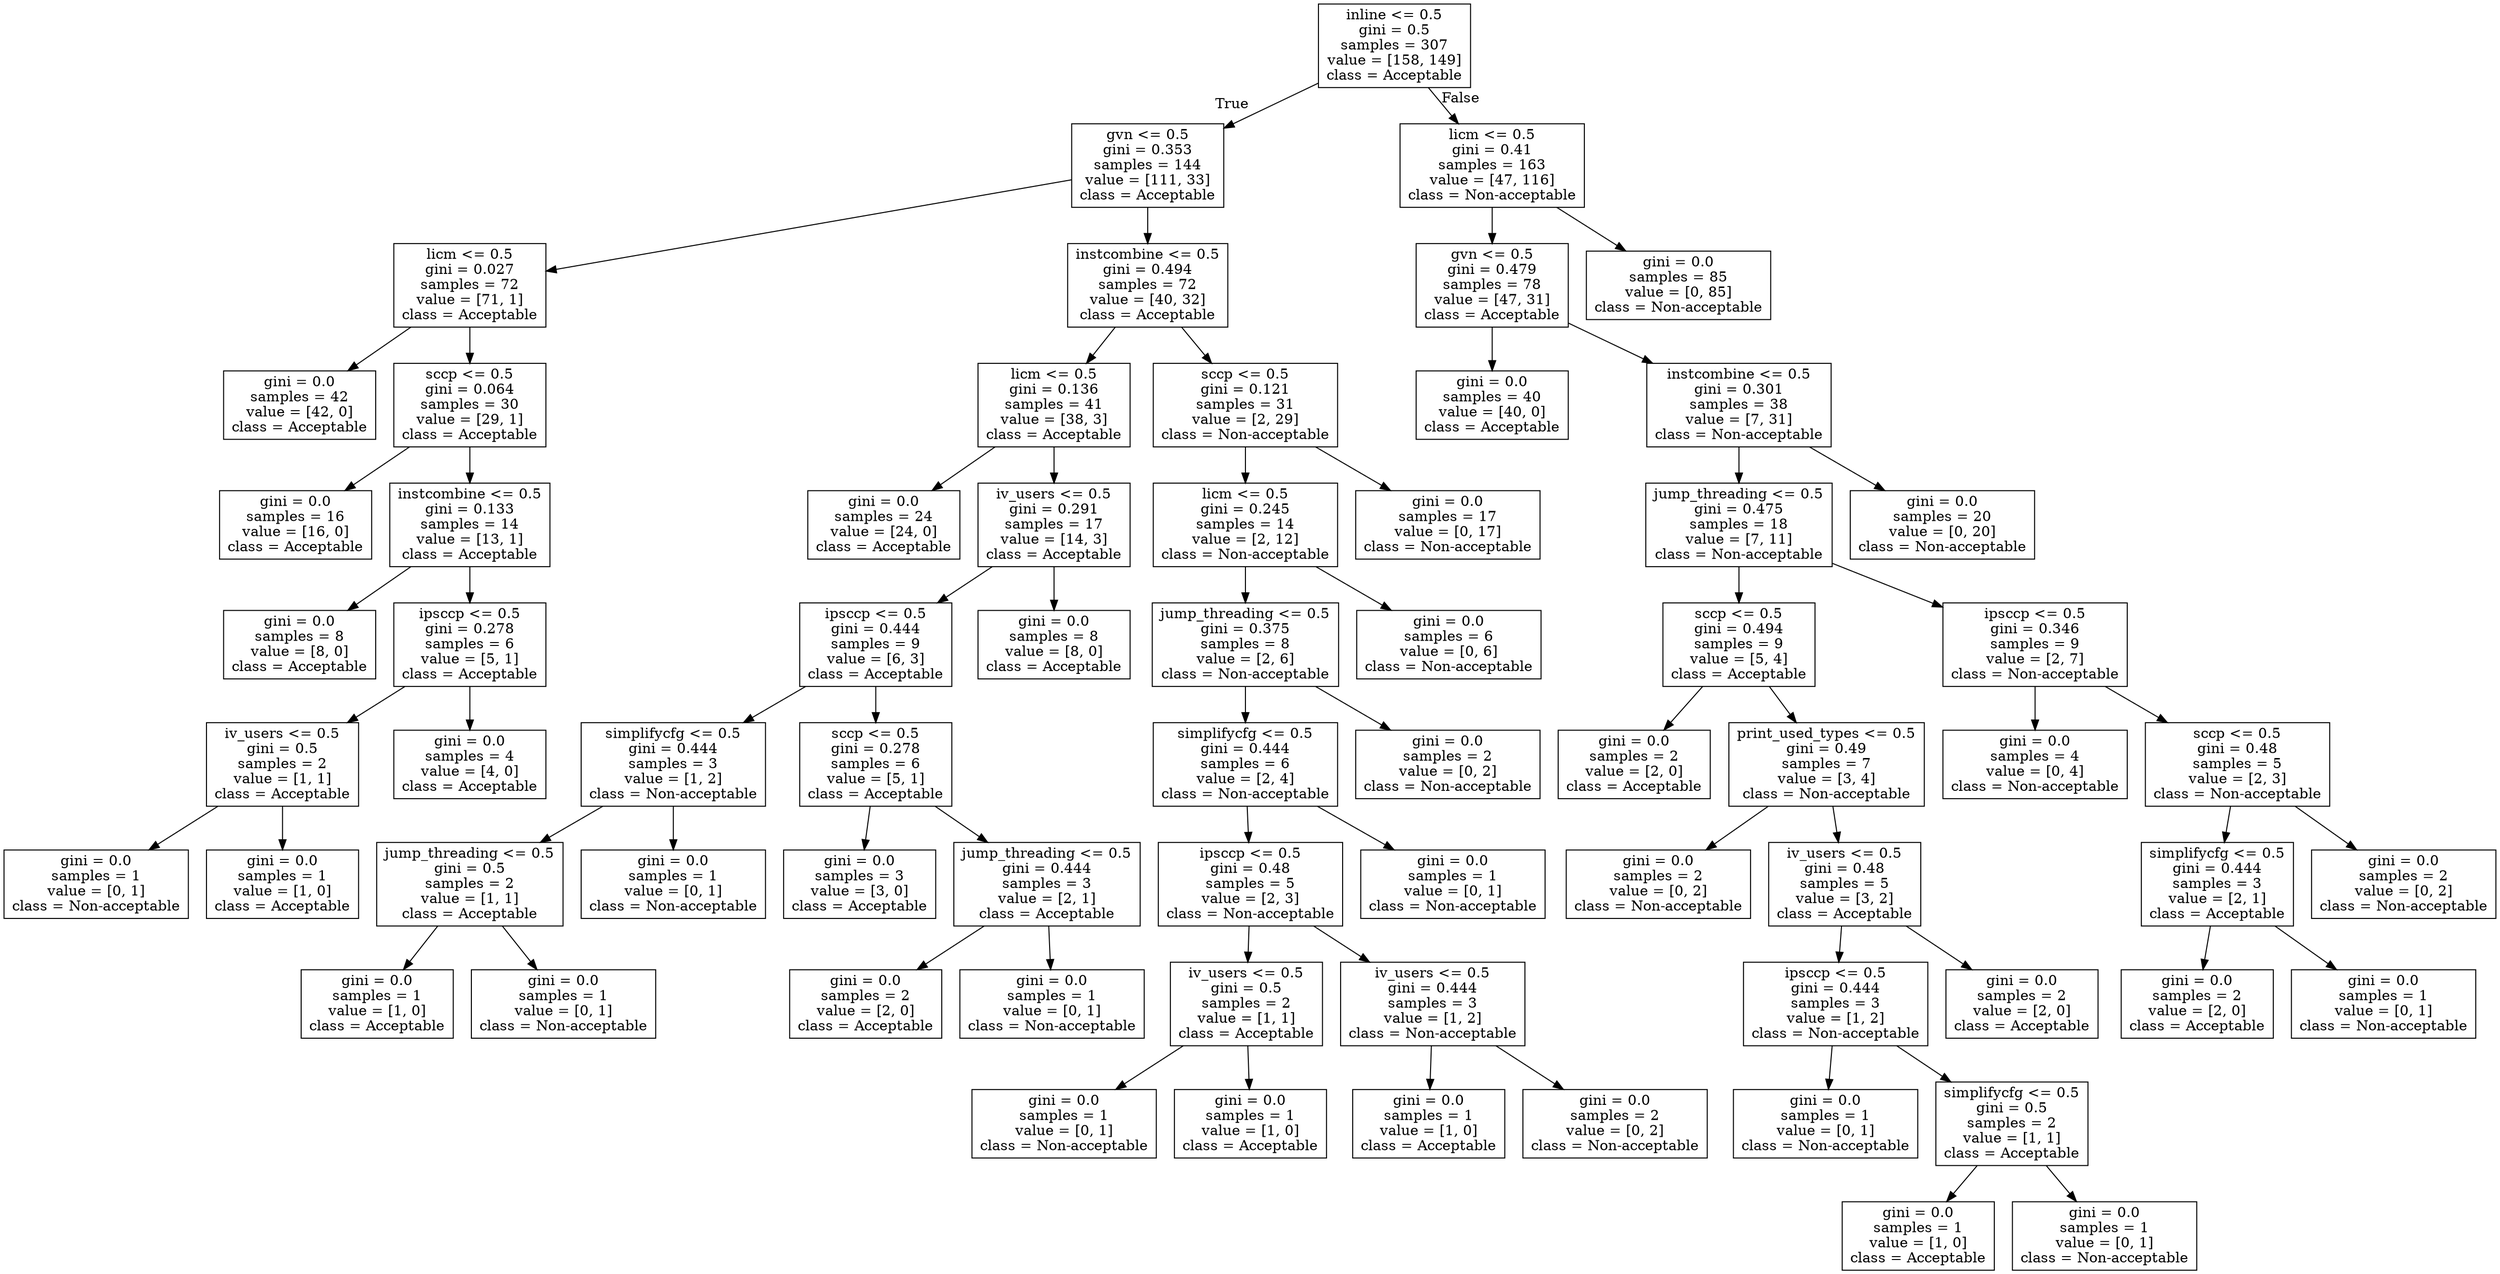 digraph Tree {
node [shape=box] ;
0 [label="inline <= 0.5\ngini = 0.5\nsamples = 307\nvalue = [158, 149]\nclass = Acceptable"] ;
1 [label="gvn <= 0.5\ngini = 0.353\nsamples = 144\nvalue = [111, 33]\nclass = Acceptable"] ;
0 -> 1 [labeldistance=2.5, labelangle=45, headlabel="True"] ;
2 [label="licm <= 0.5\ngini = 0.027\nsamples = 72\nvalue = [71, 1]\nclass = Acceptable"] ;
1 -> 2 ;
3 [label="gini = 0.0\nsamples = 42\nvalue = [42, 0]\nclass = Acceptable"] ;
2 -> 3 ;
4 [label="sccp <= 0.5\ngini = 0.064\nsamples = 30\nvalue = [29, 1]\nclass = Acceptable"] ;
2 -> 4 ;
5 [label="gini = 0.0\nsamples = 16\nvalue = [16, 0]\nclass = Acceptable"] ;
4 -> 5 ;
6 [label="instcombine <= 0.5\ngini = 0.133\nsamples = 14\nvalue = [13, 1]\nclass = Acceptable"] ;
4 -> 6 ;
7 [label="gini = 0.0\nsamples = 8\nvalue = [8, 0]\nclass = Acceptable"] ;
6 -> 7 ;
8 [label="ipsccp <= 0.5\ngini = 0.278\nsamples = 6\nvalue = [5, 1]\nclass = Acceptable"] ;
6 -> 8 ;
9 [label="iv_users <= 0.5\ngini = 0.5\nsamples = 2\nvalue = [1, 1]\nclass = Acceptable"] ;
8 -> 9 ;
10 [label="gini = 0.0\nsamples = 1\nvalue = [0, 1]\nclass = Non-acceptable"] ;
9 -> 10 ;
11 [label="gini = 0.0\nsamples = 1\nvalue = [1, 0]\nclass = Acceptable"] ;
9 -> 11 ;
12 [label="gini = 0.0\nsamples = 4\nvalue = [4, 0]\nclass = Acceptable"] ;
8 -> 12 ;
13 [label="instcombine <= 0.5\ngini = 0.494\nsamples = 72\nvalue = [40, 32]\nclass = Acceptable"] ;
1 -> 13 ;
14 [label="licm <= 0.5\ngini = 0.136\nsamples = 41\nvalue = [38, 3]\nclass = Acceptable"] ;
13 -> 14 ;
15 [label="gini = 0.0\nsamples = 24\nvalue = [24, 0]\nclass = Acceptable"] ;
14 -> 15 ;
16 [label="iv_users <= 0.5\ngini = 0.291\nsamples = 17\nvalue = [14, 3]\nclass = Acceptable"] ;
14 -> 16 ;
17 [label="ipsccp <= 0.5\ngini = 0.444\nsamples = 9\nvalue = [6, 3]\nclass = Acceptable"] ;
16 -> 17 ;
18 [label="simplifycfg <= 0.5\ngini = 0.444\nsamples = 3\nvalue = [1, 2]\nclass = Non-acceptable"] ;
17 -> 18 ;
19 [label="jump_threading <= 0.5\ngini = 0.5\nsamples = 2\nvalue = [1, 1]\nclass = Acceptable"] ;
18 -> 19 ;
20 [label="gini = 0.0\nsamples = 1\nvalue = [1, 0]\nclass = Acceptable"] ;
19 -> 20 ;
21 [label="gini = 0.0\nsamples = 1\nvalue = [0, 1]\nclass = Non-acceptable"] ;
19 -> 21 ;
22 [label="gini = 0.0\nsamples = 1\nvalue = [0, 1]\nclass = Non-acceptable"] ;
18 -> 22 ;
23 [label="sccp <= 0.5\ngini = 0.278\nsamples = 6\nvalue = [5, 1]\nclass = Acceptable"] ;
17 -> 23 ;
24 [label="gini = 0.0\nsamples = 3\nvalue = [3, 0]\nclass = Acceptable"] ;
23 -> 24 ;
25 [label="jump_threading <= 0.5\ngini = 0.444\nsamples = 3\nvalue = [2, 1]\nclass = Acceptable"] ;
23 -> 25 ;
26 [label="gini = 0.0\nsamples = 2\nvalue = [2, 0]\nclass = Acceptable"] ;
25 -> 26 ;
27 [label="gini = 0.0\nsamples = 1\nvalue = [0, 1]\nclass = Non-acceptable"] ;
25 -> 27 ;
28 [label="gini = 0.0\nsamples = 8\nvalue = [8, 0]\nclass = Acceptable"] ;
16 -> 28 ;
29 [label="sccp <= 0.5\ngini = 0.121\nsamples = 31\nvalue = [2, 29]\nclass = Non-acceptable"] ;
13 -> 29 ;
30 [label="licm <= 0.5\ngini = 0.245\nsamples = 14\nvalue = [2, 12]\nclass = Non-acceptable"] ;
29 -> 30 ;
31 [label="jump_threading <= 0.5\ngini = 0.375\nsamples = 8\nvalue = [2, 6]\nclass = Non-acceptable"] ;
30 -> 31 ;
32 [label="simplifycfg <= 0.5\ngini = 0.444\nsamples = 6\nvalue = [2, 4]\nclass = Non-acceptable"] ;
31 -> 32 ;
33 [label="ipsccp <= 0.5\ngini = 0.48\nsamples = 5\nvalue = [2, 3]\nclass = Non-acceptable"] ;
32 -> 33 ;
34 [label="iv_users <= 0.5\ngini = 0.5\nsamples = 2\nvalue = [1, 1]\nclass = Acceptable"] ;
33 -> 34 ;
35 [label="gini = 0.0\nsamples = 1\nvalue = [0, 1]\nclass = Non-acceptable"] ;
34 -> 35 ;
36 [label="gini = 0.0\nsamples = 1\nvalue = [1, 0]\nclass = Acceptable"] ;
34 -> 36 ;
37 [label="iv_users <= 0.5\ngini = 0.444\nsamples = 3\nvalue = [1, 2]\nclass = Non-acceptable"] ;
33 -> 37 ;
38 [label="gini = 0.0\nsamples = 1\nvalue = [1, 0]\nclass = Acceptable"] ;
37 -> 38 ;
39 [label="gini = 0.0\nsamples = 2\nvalue = [0, 2]\nclass = Non-acceptable"] ;
37 -> 39 ;
40 [label="gini = 0.0\nsamples = 1\nvalue = [0, 1]\nclass = Non-acceptable"] ;
32 -> 40 ;
41 [label="gini = 0.0\nsamples = 2\nvalue = [0, 2]\nclass = Non-acceptable"] ;
31 -> 41 ;
42 [label="gini = 0.0\nsamples = 6\nvalue = [0, 6]\nclass = Non-acceptable"] ;
30 -> 42 ;
43 [label="gini = 0.0\nsamples = 17\nvalue = [0, 17]\nclass = Non-acceptable"] ;
29 -> 43 ;
44 [label="licm <= 0.5\ngini = 0.41\nsamples = 163\nvalue = [47, 116]\nclass = Non-acceptable"] ;
0 -> 44 [labeldistance=2.5, labelangle=-45, headlabel="False"] ;
45 [label="gvn <= 0.5\ngini = 0.479\nsamples = 78\nvalue = [47, 31]\nclass = Acceptable"] ;
44 -> 45 ;
46 [label="gini = 0.0\nsamples = 40\nvalue = [40, 0]\nclass = Acceptable"] ;
45 -> 46 ;
47 [label="instcombine <= 0.5\ngini = 0.301\nsamples = 38\nvalue = [7, 31]\nclass = Non-acceptable"] ;
45 -> 47 ;
48 [label="jump_threading <= 0.5\ngini = 0.475\nsamples = 18\nvalue = [7, 11]\nclass = Non-acceptable"] ;
47 -> 48 ;
49 [label="sccp <= 0.5\ngini = 0.494\nsamples = 9\nvalue = [5, 4]\nclass = Acceptable"] ;
48 -> 49 ;
50 [label="gini = 0.0\nsamples = 2\nvalue = [2, 0]\nclass = Acceptable"] ;
49 -> 50 ;
51 [label="print_used_types <= 0.5\ngini = 0.49\nsamples = 7\nvalue = [3, 4]\nclass = Non-acceptable"] ;
49 -> 51 ;
52 [label="gini = 0.0\nsamples = 2\nvalue = [0, 2]\nclass = Non-acceptable"] ;
51 -> 52 ;
53 [label="iv_users <= 0.5\ngini = 0.48\nsamples = 5\nvalue = [3, 2]\nclass = Acceptable"] ;
51 -> 53 ;
54 [label="ipsccp <= 0.5\ngini = 0.444\nsamples = 3\nvalue = [1, 2]\nclass = Non-acceptable"] ;
53 -> 54 ;
55 [label="gini = 0.0\nsamples = 1\nvalue = [0, 1]\nclass = Non-acceptable"] ;
54 -> 55 ;
56 [label="simplifycfg <= 0.5\ngini = 0.5\nsamples = 2\nvalue = [1, 1]\nclass = Acceptable"] ;
54 -> 56 ;
57 [label="gini = 0.0\nsamples = 1\nvalue = [1, 0]\nclass = Acceptable"] ;
56 -> 57 ;
58 [label="gini = 0.0\nsamples = 1\nvalue = [0, 1]\nclass = Non-acceptable"] ;
56 -> 58 ;
59 [label="gini = 0.0\nsamples = 2\nvalue = [2, 0]\nclass = Acceptable"] ;
53 -> 59 ;
60 [label="ipsccp <= 0.5\ngini = 0.346\nsamples = 9\nvalue = [2, 7]\nclass = Non-acceptable"] ;
48 -> 60 ;
61 [label="gini = 0.0\nsamples = 4\nvalue = [0, 4]\nclass = Non-acceptable"] ;
60 -> 61 ;
62 [label="sccp <= 0.5\ngini = 0.48\nsamples = 5\nvalue = [2, 3]\nclass = Non-acceptable"] ;
60 -> 62 ;
63 [label="simplifycfg <= 0.5\ngini = 0.444\nsamples = 3\nvalue = [2, 1]\nclass = Acceptable"] ;
62 -> 63 ;
64 [label="gini = 0.0\nsamples = 2\nvalue = [2, 0]\nclass = Acceptable"] ;
63 -> 64 ;
65 [label="gini = 0.0\nsamples = 1\nvalue = [0, 1]\nclass = Non-acceptable"] ;
63 -> 65 ;
66 [label="gini = 0.0\nsamples = 2\nvalue = [0, 2]\nclass = Non-acceptable"] ;
62 -> 66 ;
67 [label="gini = 0.0\nsamples = 20\nvalue = [0, 20]\nclass = Non-acceptable"] ;
47 -> 67 ;
68 [label="gini = 0.0\nsamples = 85\nvalue = [0, 85]\nclass = Non-acceptable"] ;
44 -> 68 ;
}
